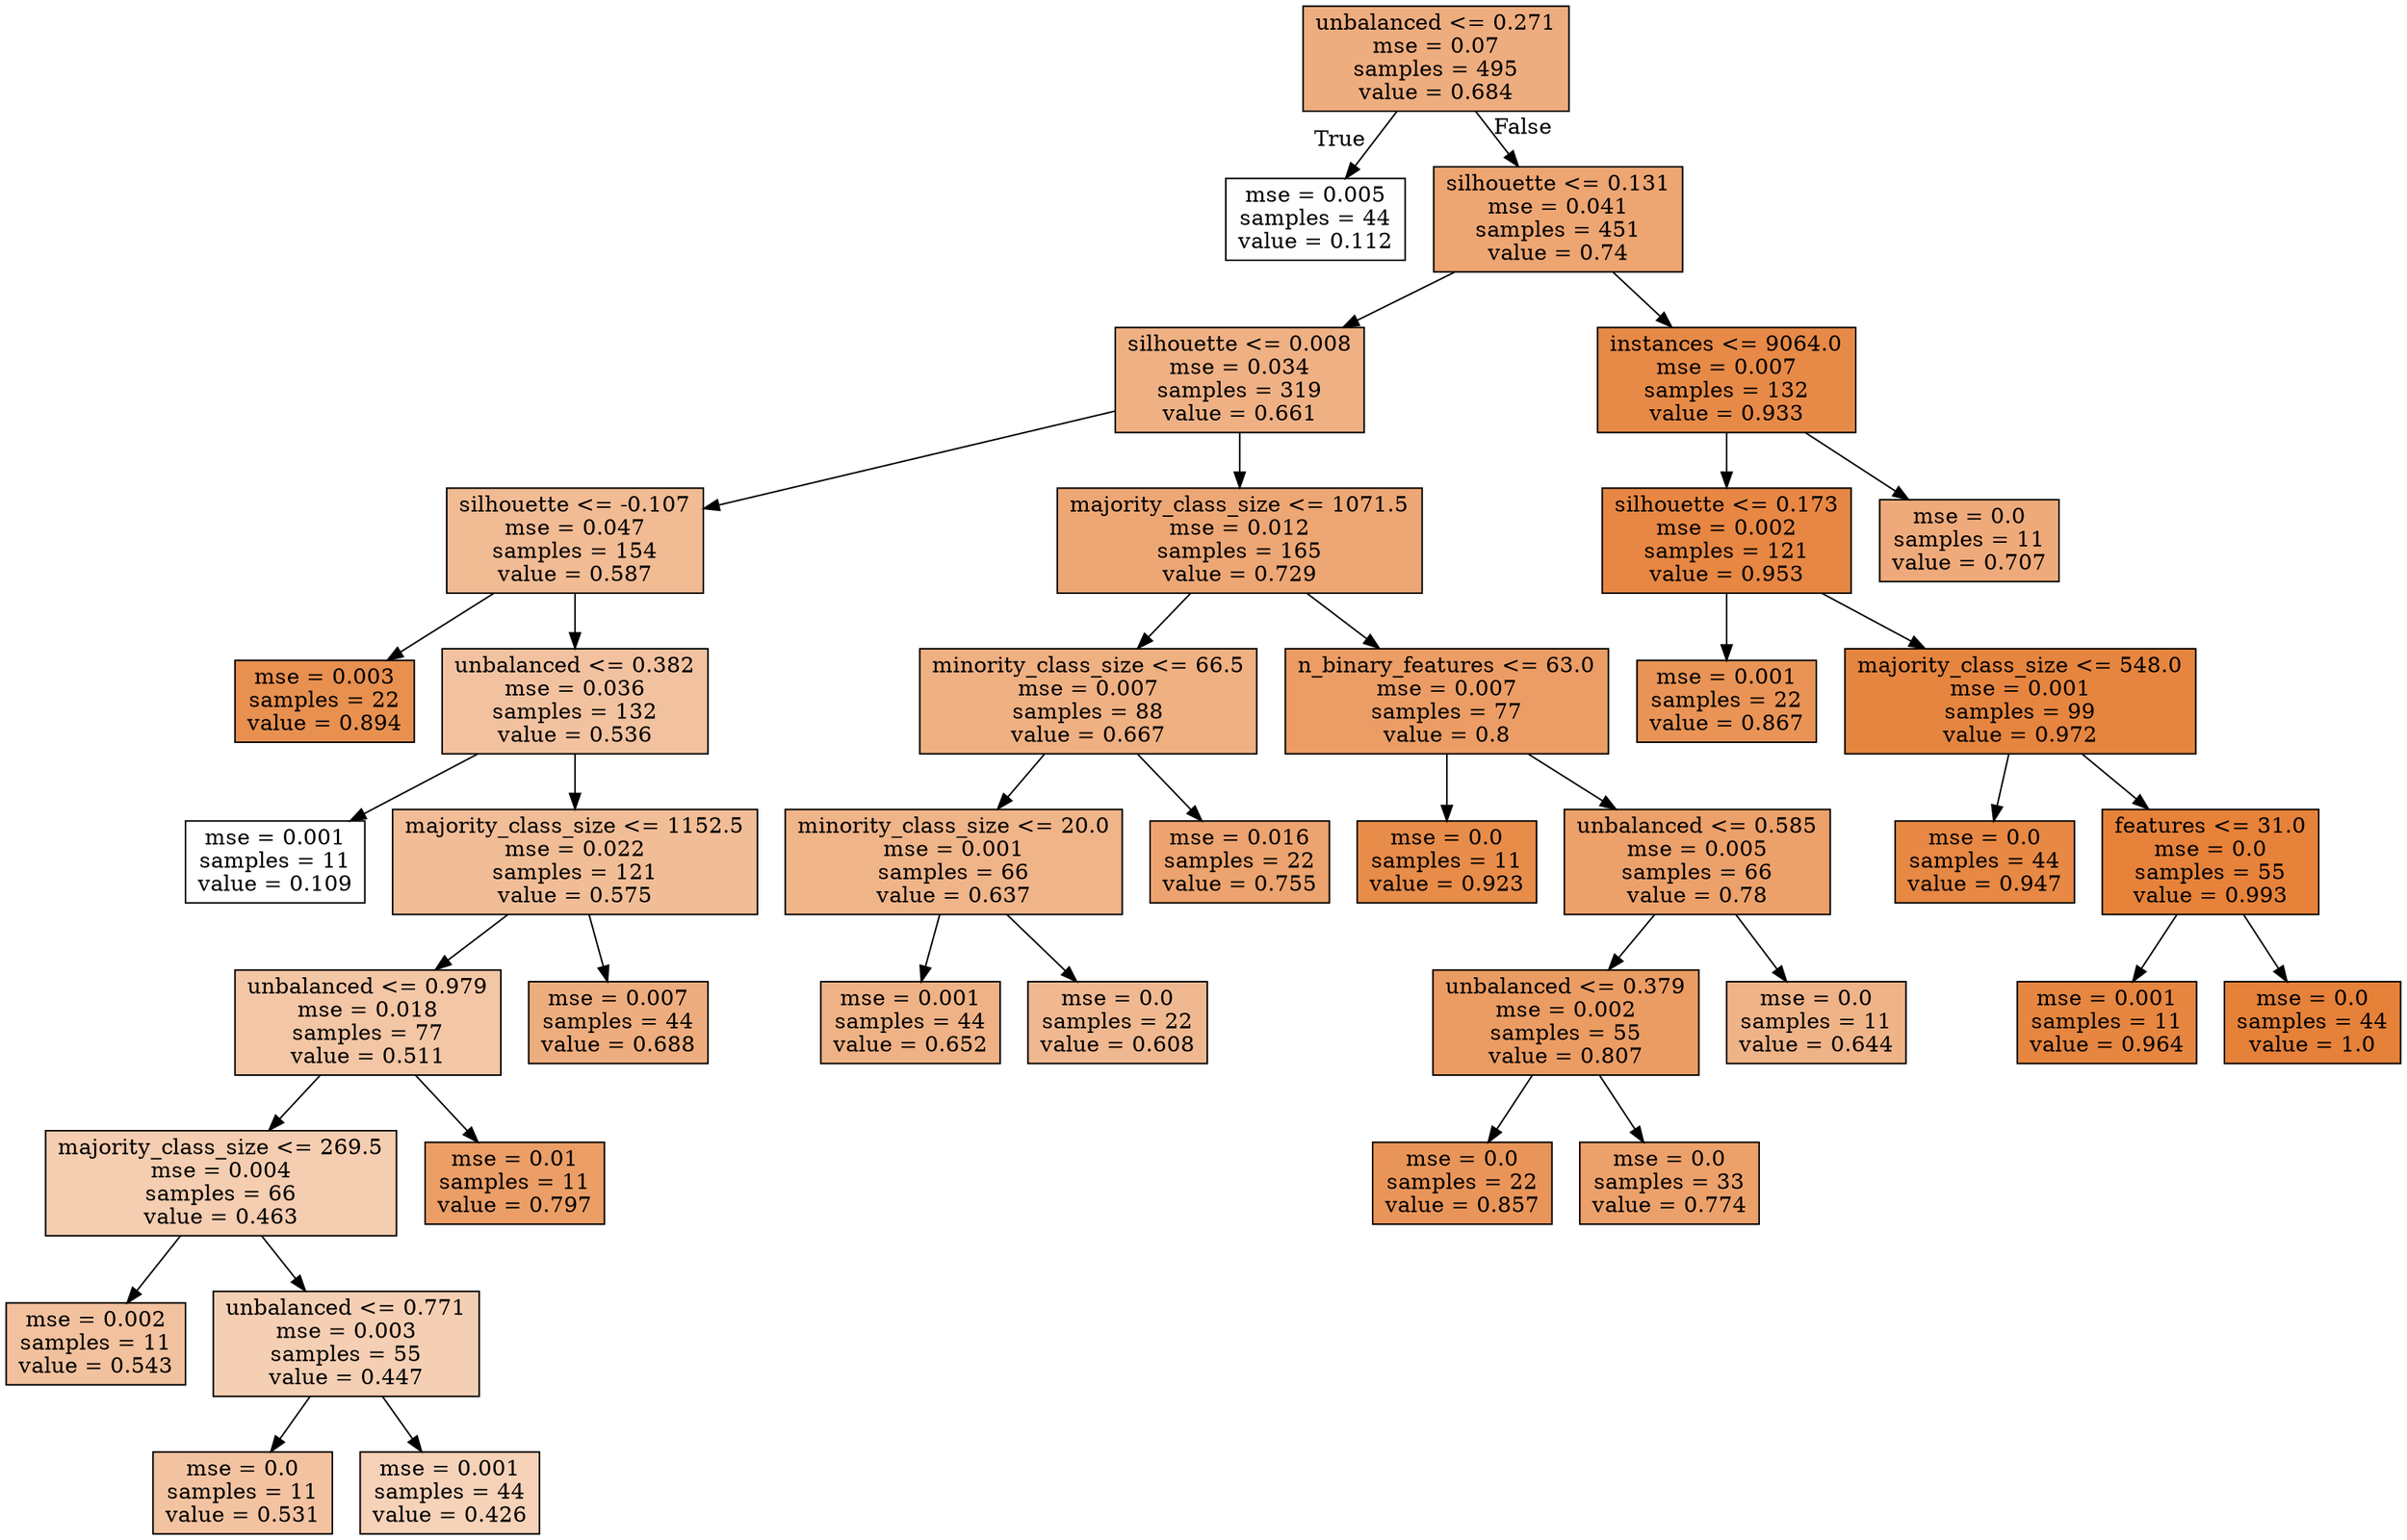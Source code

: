 digraph Tree {
node [shape=box, style="filled", color="black"] ;
0 [label="unbalanced <= 0.271\nmse = 0.07\nsamples = 495\nvalue = 0.684", fillcolor="#e58139a5"] ;
1 [label="mse = 0.005\nsamples = 44\nvalue = 0.112", fillcolor="#e5813901"] ;
0 -> 1 [labeldistance=2.5, labelangle=45, headlabel="True"] ;
2 [label="silhouette <= 0.131\nmse = 0.041\nsamples = 451\nvalue = 0.74", fillcolor="#e58139b5"] ;
0 -> 2 [labeldistance=2.5, labelangle=-45, headlabel="False"] ;
3 [label="silhouette <= 0.008\nmse = 0.034\nsamples = 319\nvalue = 0.661", fillcolor="#e581399e"] ;
2 -> 3 ;
4 [label="silhouette <= -0.107\nmse = 0.047\nsamples = 154\nvalue = 0.587", fillcolor="#e5813989"] ;
3 -> 4 ;
5 [label="mse = 0.003\nsamples = 22\nvalue = 0.894", fillcolor="#e58139e1"] ;
4 -> 5 ;
6 [label="unbalanced <= 0.382\nmse = 0.036\nsamples = 132\nvalue = 0.536", fillcolor="#e581397a"] ;
4 -> 6 ;
7 [label="mse = 0.001\nsamples = 11\nvalue = 0.109", fillcolor="#e5813900"] ;
6 -> 7 ;
8 [label="majority_class_size <= 1152.5\nmse = 0.022\nsamples = 121\nvalue = 0.575", fillcolor="#e5813985"] ;
6 -> 8 ;
9 [label="unbalanced <= 0.979\nmse = 0.018\nsamples = 77\nvalue = 0.511", fillcolor="#e5813973"] ;
8 -> 9 ;
10 [label="majority_class_size <= 269.5\nmse = 0.004\nsamples = 66\nvalue = 0.463", fillcolor="#e5813965"] ;
9 -> 10 ;
11 [label="mse = 0.002\nsamples = 11\nvalue = 0.543", fillcolor="#e581397c"] ;
10 -> 11 ;
12 [label="unbalanced <= 0.771\nmse = 0.003\nsamples = 55\nvalue = 0.447", fillcolor="#e5813961"] ;
10 -> 12 ;
13 [label="mse = 0.0\nsamples = 11\nvalue = 0.531", fillcolor="#e5813979"] ;
12 -> 13 ;
14 [label="mse = 0.001\nsamples = 44\nvalue = 0.426", fillcolor="#e581395b"] ;
12 -> 14 ;
15 [label="mse = 0.01\nsamples = 11\nvalue = 0.797", fillcolor="#e58139c5"] ;
9 -> 15 ;
16 [label="mse = 0.007\nsamples = 44\nvalue = 0.688", fillcolor="#e58139a6"] ;
8 -> 16 ;
17 [label="majority_class_size <= 1071.5\nmse = 0.012\nsamples = 165\nvalue = 0.729", fillcolor="#e58139b1"] ;
3 -> 17 ;
18 [label="minority_class_size <= 66.5\nmse = 0.007\nsamples = 88\nvalue = 0.667", fillcolor="#e58139a0"] ;
17 -> 18 ;
19 [label="minority_class_size <= 20.0\nmse = 0.001\nsamples = 66\nvalue = 0.637", fillcolor="#e5813997"] ;
18 -> 19 ;
20 [label="mse = 0.001\nsamples = 44\nvalue = 0.652", fillcolor="#e581399b"] ;
19 -> 20 ;
21 [label="mse = 0.0\nsamples = 22\nvalue = 0.608", fillcolor="#e581398f"] ;
19 -> 21 ;
22 [label="mse = 0.016\nsamples = 22\nvalue = 0.755", fillcolor="#e58139b9"] ;
18 -> 22 ;
23 [label="n_binary_features <= 63.0\nmse = 0.007\nsamples = 77\nvalue = 0.8", fillcolor="#e58139c6"] ;
17 -> 23 ;
24 [label="mse = 0.0\nsamples = 11\nvalue = 0.923", fillcolor="#e58139e9"] ;
23 -> 24 ;
25 [label="unbalanced <= 0.585\nmse = 0.005\nsamples = 66\nvalue = 0.78", fillcolor="#e58139c0"] ;
23 -> 25 ;
26 [label="unbalanced <= 0.379\nmse = 0.002\nsamples = 55\nvalue = 0.807", fillcolor="#e58139c8"] ;
25 -> 26 ;
27 [label="mse = 0.0\nsamples = 22\nvalue = 0.857", fillcolor="#e58139d6"] ;
26 -> 27 ;
28 [label="mse = 0.0\nsamples = 33\nvalue = 0.774", fillcolor="#e58139be"] ;
26 -> 28 ;
29 [label="mse = 0.0\nsamples = 11\nvalue = 0.644", fillcolor="#e5813999"] ;
25 -> 29 ;
30 [label="instances <= 9064.0\nmse = 0.007\nsamples = 132\nvalue = 0.933", fillcolor="#e58139ec"] ;
2 -> 30 ;
31 [label="silhouette <= 0.173\nmse = 0.002\nsamples = 121\nvalue = 0.953", fillcolor="#e58139f2"] ;
30 -> 31 ;
32 [label="mse = 0.001\nsamples = 22\nvalue = 0.867", fillcolor="#e58139d9"] ;
31 -> 32 ;
33 [label="majority_class_size <= 548.0\nmse = 0.001\nsamples = 99\nvalue = 0.972", fillcolor="#e58139f7"] ;
31 -> 33 ;
34 [label="mse = 0.0\nsamples = 44\nvalue = 0.947", fillcolor="#e58139f0"] ;
33 -> 34 ;
35 [label="features <= 31.0\nmse = 0.0\nsamples = 55\nvalue = 0.993", fillcolor="#e58139fd"] ;
33 -> 35 ;
36 [label="mse = 0.001\nsamples = 11\nvalue = 0.964", fillcolor="#e58139f5"] ;
35 -> 36 ;
37 [label="mse = 0.0\nsamples = 44\nvalue = 1.0", fillcolor="#e58139ff"] ;
35 -> 37 ;
38 [label="mse = 0.0\nsamples = 11\nvalue = 0.707", fillcolor="#e58139ab"] ;
30 -> 38 ;
}